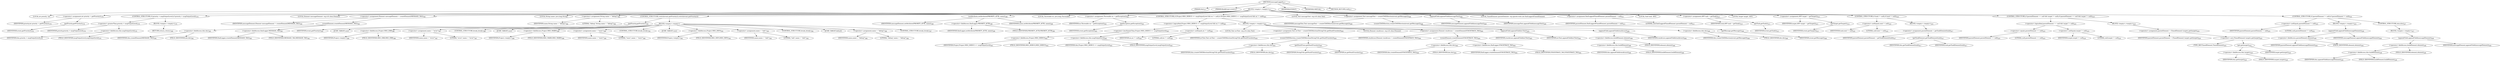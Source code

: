 digraph "messageLogged" {  
"957" [label = <(METHOD,messageLogged)<SUB>377</SUB>> ]
"36" [label = <(PARAM,this)<SUB>377</SUB>> ]
"958" [label = <(PARAM,BuildEvent event)<SUB>377</SUB>> ]
"959" [label = <(BLOCK,&lt;empty&gt;,&lt;empty&gt;)<SUB>377</SUB>> ]
"960" [label = <(LOCAL,int priority: int)> ]
"961" [label = <(&lt;operator&gt;.assignment,int priority = getPriority())<SUB>378</SUB>> ]
"962" [label = <(IDENTIFIER,priority,int priority = getPriority())<SUB>378</SUB>> ]
"963" [label = <(getPriority,getPriority())<SUB>378</SUB>> ]
"964" [label = <(IDENTIFIER,event,getPriority())<SUB>378</SUB>> ]
"965" [label = <(CONTROL_STRUCTURE,if (priority &gt; msgOutputLevel),if (priority &gt; msgOutputLevel))<SUB>379</SUB>> ]
"966" [label = <(&lt;operator&gt;.greaterThan,priority &gt; msgOutputLevel)<SUB>379</SUB>> ]
"967" [label = <(IDENTIFIER,priority,priority &gt; msgOutputLevel)<SUB>379</SUB>> ]
"968" [label = <(&lt;operator&gt;.fieldAccess,this.msgOutputLevel)<SUB>379</SUB>> ]
"969" [label = <(IDENTIFIER,this,priority &gt; msgOutputLevel)<SUB>379</SUB>> ]
"970" [label = <(FIELD_IDENTIFIER,msgOutputLevel,msgOutputLevel)<SUB>379</SUB>> ]
"971" [label = <(BLOCK,&lt;empty&gt;,&lt;empty&gt;)<SUB>379</SUB>> ]
"972" [label = <(RETURN,return;,return;)<SUB>380</SUB>> ]
"973" [label = <(LOCAL,Element messageElement: org.w3c.dom.Element)> ]
"974" [label = <(&lt;operator&gt;.assignment,Element messageElement = createElement(MESSAGE_TAG))<SUB>382</SUB>> ]
"975" [label = <(IDENTIFIER,messageElement,Element messageElement = createElement(MESSAGE_TAG))<SUB>382</SUB>> ]
"976" [label = <(createElement,createElement(MESSAGE_TAG))<SUB>382</SUB>> ]
"977" [label = <(&lt;operator&gt;.fieldAccess,this.doc)<SUB>382</SUB>> ]
"978" [label = <(IDENTIFIER,this,createElement(MESSAGE_TAG))<SUB>382</SUB>> ]
"979" [label = <(FIELD_IDENTIFIER,doc,doc)<SUB>382</SUB>> ]
"980" [label = <(&lt;operator&gt;.fieldAccess,XmlLogger.MESSAGE_TAG)<SUB>382</SUB>> ]
"981" [label = <(IDENTIFIER,XmlLogger,createElement(MESSAGE_TAG))<SUB>382</SUB>> ]
"982" [label = <(FIELD_IDENTIFIER,MESSAGE_TAG,MESSAGE_TAG)<SUB>382</SUB>> ]
"983" [label = <(LOCAL,String name: java.lang.String)> ]
"984" [label = <(&lt;operator&gt;.assignment,String name = &quot;debug&quot;)<SUB>384</SUB>> ]
"985" [label = <(IDENTIFIER,name,String name = &quot;debug&quot;)<SUB>384</SUB>> ]
"986" [label = <(LITERAL,&quot;debug&quot;,String name = &quot;debug&quot;)<SUB>384</SUB>> ]
"987" [label = <(CONTROL_STRUCTURE,switch(event.getPriority()),switch(event.getPriority()))> ]
"988" [label = <(getPriority,getPriority())<SUB>385</SUB>> ]
"989" [label = <(IDENTIFIER,event,getPriority())<SUB>385</SUB>> ]
"990" [label = <(BLOCK,&lt;empty&gt;,&lt;empty&gt;)> ]
"991" [label = <(JUMP_TARGET,case)> ]
"992" [label = <(&lt;operator&gt;.fieldAccess,Project.MSG_ERR)<SUB>386</SUB>> ]
"993" [label = <(IDENTIFIER,Project,&lt;empty&gt;)<SUB>386</SUB>> ]
"994" [label = <(FIELD_IDENTIFIER,MSG_ERR,MSG_ERR)<SUB>386</SUB>> ]
"995" [label = <(&lt;operator&gt;.assignment,name = &quot;error&quot;)<SUB>387</SUB>> ]
"996" [label = <(IDENTIFIER,name,name = &quot;error&quot;)<SUB>387</SUB>> ]
"997" [label = <(LITERAL,&quot;error&quot;,name = &quot;error&quot;)<SUB>387</SUB>> ]
"998" [label = <(CONTROL_STRUCTURE,break;,break;)<SUB>388</SUB>> ]
"999" [label = <(JUMP_TARGET,case)> ]
"1000" [label = <(&lt;operator&gt;.fieldAccess,Project.MSG_WARN)<SUB>389</SUB>> ]
"1001" [label = <(IDENTIFIER,Project,&lt;empty&gt;)<SUB>389</SUB>> ]
"1002" [label = <(FIELD_IDENTIFIER,MSG_WARN,MSG_WARN)<SUB>389</SUB>> ]
"1003" [label = <(&lt;operator&gt;.assignment,name = &quot;warn&quot;)<SUB>390</SUB>> ]
"1004" [label = <(IDENTIFIER,name,name = &quot;warn&quot;)<SUB>390</SUB>> ]
"1005" [label = <(LITERAL,&quot;warn&quot;,name = &quot;warn&quot;)<SUB>390</SUB>> ]
"1006" [label = <(CONTROL_STRUCTURE,break;,break;)<SUB>391</SUB>> ]
"1007" [label = <(JUMP_TARGET,case)> ]
"1008" [label = <(&lt;operator&gt;.fieldAccess,Project.MSG_INFO)<SUB>392</SUB>> ]
"1009" [label = <(IDENTIFIER,Project,&lt;empty&gt;)<SUB>392</SUB>> ]
"1010" [label = <(FIELD_IDENTIFIER,MSG_INFO,MSG_INFO)<SUB>392</SUB>> ]
"1011" [label = <(&lt;operator&gt;.assignment,name = &quot;info&quot;)<SUB>393</SUB>> ]
"1012" [label = <(IDENTIFIER,name,name = &quot;info&quot;)<SUB>393</SUB>> ]
"1013" [label = <(LITERAL,&quot;info&quot;,name = &quot;info&quot;)<SUB>393</SUB>> ]
"1014" [label = <(CONTROL_STRUCTURE,break;,break;)<SUB>394</SUB>> ]
"1015" [label = <(JUMP_TARGET,default)> ]
"1016" [label = <(&lt;operator&gt;.assignment,name = &quot;debug&quot;)<SUB>396</SUB>> ]
"1017" [label = <(IDENTIFIER,name,name = &quot;debug&quot;)<SUB>396</SUB>> ]
"1018" [label = <(LITERAL,&quot;debug&quot;,name = &quot;debug&quot;)<SUB>396</SUB>> ]
"1019" [label = <(CONTROL_STRUCTURE,break;,break;)<SUB>397</SUB>> ]
"1020" [label = <(setAttribute,setAttribute(PRIORITY_ATTR, name))<SUB>399</SUB>> ]
"1021" [label = <(IDENTIFIER,messageElement,setAttribute(PRIORITY_ATTR, name))<SUB>399</SUB>> ]
"1022" [label = <(&lt;operator&gt;.fieldAccess,XmlLogger.PRIORITY_ATTR)<SUB>399</SUB>> ]
"1023" [label = <(IDENTIFIER,XmlLogger,setAttribute(PRIORITY_ATTR, name))<SUB>399</SUB>> ]
"1024" [label = <(FIELD_IDENTIFIER,PRIORITY_ATTR,PRIORITY_ATTR)<SUB>399</SUB>> ]
"1025" [label = <(IDENTIFIER,name,setAttribute(PRIORITY_ATTR, name))<SUB>399</SUB>> ]
"1026" [label = <(LOCAL,Throwable ex: java.lang.Throwable)> ]
"1027" [label = <(&lt;operator&gt;.assignment,Throwable ex = getException())<SUB>401</SUB>> ]
"1028" [label = <(IDENTIFIER,ex,Throwable ex = getException())<SUB>401</SUB>> ]
"1029" [label = <(getException,getException())<SUB>401</SUB>> ]
"1030" [label = <(IDENTIFIER,event,getException())<SUB>401</SUB>> ]
"1031" [label = <(CONTROL_STRUCTURE,if (Project.MSG_DEBUG &lt;= msgOutputLevel &amp;&amp; ex != null),if (Project.MSG_DEBUG &lt;= msgOutputLevel &amp;&amp; ex != null))<SUB>402</SUB>> ]
"1032" [label = <(&lt;operator&gt;.logicalAnd,Project.MSG_DEBUG &lt;= msgOutputLevel &amp;&amp; ex != null)<SUB>402</SUB>> ]
"1033" [label = <(&lt;operator&gt;.lessEqualsThan,Project.MSG_DEBUG &lt;= msgOutputLevel)<SUB>402</SUB>> ]
"1034" [label = <(&lt;operator&gt;.fieldAccess,Project.MSG_DEBUG)<SUB>402</SUB>> ]
"1035" [label = <(IDENTIFIER,Project,Project.MSG_DEBUG &lt;= msgOutputLevel)<SUB>402</SUB>> ]
"1036" [label = <(FIELD_IDENTIFIER,MSG_DEBUG,MSG_DEBUG)<SUB>402</SUB>> ]
"1037" [label = <(&lt;operator&gt;.fieldAccess,this.msgOutputLevel)<SUB>402</SUB>> ]
"1038" [label = <(IDENTIFIER,this,Project.MSG_DEBUG &lt;= msgOutputLevel)<SUB>402</SUB>> ]
"1039" [label = <(FIELD_IDENTIFIER,msgOutputLevel,msgOutputLevel)<SUB>402</SUB>> ]
"1040" [label = <(&lt;operator&gt;.notEquals,ex != null)<SUB>402</SUB>> ]
"1041" [label = <(IDENTIFIER,ex,ex != null)<SUB>402</SUB>> ]
"1042" [label = <(LITERAL,null,ex != null)<SUB>402</SUB>> ]
"1043" [label = <(BLOCK,&lt;empty&gt;,&lt;empty&gt;)<SUB>402</SUB>> ]
"1044" [label = <(LOCAL,Text errText: org.w3c.dom.Text)> ]
"1045" [label = <(&lt;operator&gt;.assignment,Text errText = createCDATASection(StringUtils.getStackTrace(ex)))<SUB>403</SUB>> ]
"1046" [label = <(IDENTIFIER,errText,Text errText = createCDATASection(StringUtils.getStackTrace(ex)))<SUB>403</SUB>> ]
"1047" [label = <(createCDATASection,createCDATASection(StringUtils.getStackTrace(ex)))<SUB>403</SUB>> ]
"1048" [label = <(&lt;operator&gt;.fieldAccess,this.doc)<SUB>403</SUB>> ]
"1049" [label = <(IDENTIFIER,this,createCDATASection(StringUtils.getStackTrace(ex)))<SUB>403</SUB>> ]
"1050" [label = <(FIELD_IDENTIFIER,doc,doc)<SUB>403</SUB>> ]
"1051" [label = <(getStackTrace,getStackTrace(ex))<SUB>403</SUB>> ]
"1052" [label = <(IDENTIFIER,StringUtils,getStackTrace(ex))<SUB>403</SUB>> ]
"1053" [label = <(IDENTIFIER,ex,getStackTrace(ex))<SUB>403</SUB>> ]
"1054" [label = <(LOCAL,Element stacktrace: org.w3c.dom.Element)> ]
"1055" [label = <(&lt;operator&gt;.assignment,Element stacktrace = createElement(STACKTRACE_TAG))<SUB>404</SUB>> ]
"1056" [label = <(IDENTIFIER,stacktrace,Element stacktrace = createElement(STACKTRACE_TAG))<SUB>404</SUB>> ]
"1057" [label = <(createElement,createElement(STACKTRACE_TAG))<SUB>404</SUB>> ]
"1058" [label = <(&lt;operator&gt;.fieldAccess,this.doc)<SUB>404</SUB>> ]
"1059" [label = <(IDENTIFIER,this,createElement(STACKTRACE_TAG))<SUB>404</SUB>> ]
"1060" [label = <(FIELD_IDENTIFIER,doc,doc)<SUB>404</SUB>> ]
"1061" [label = <(&lt;operator&gt;.fieldAccess,XmlLogger.STACKTRACE_TAG)<SUB>404</SUB>> ]
"1062" [label = <(IDENTIFIER,XmlLogger,createElement(STACKTRACE_TAG))<SUB>404</SUB>> ]
"1063" [label = <(FIELD_IDENTIFIER,STACKTRACE_TAG,STACKTRACE_TAG)<SUB>404</SUB>> ]
"1064" [label = <(appendChild,appendChild(errText))<SUB>405</SUB>> ]
"1065" [label = <(IDENTIFIER,stacktrace,appendChild(errText))<SUB>405</SUB>> ]
"1066" [label = <(IDENTIFIER,errText,appendChild(errText))<SUB>405</SUB>> ]
"1067" [label = <(appendChild,appendChild(stacktrace))<SUB>406</SUB>> ]
"1068" [label = <(&lt;operator&gt;.fieldAccess,buildElement.element)<SUB>406</SUB>> ]
"1069" [label = <(&lt;operator&gt;.fieldAccess,this.buildElement)<SUB>406</SUB>> ]
"1070" [label = <(IDENTIFIER,this,appendChild(stacktrace))<SUB>406</SUB>> ]
"1071" [label = <(FIELD_IDENTIFIER,buildElement,buildElement)<SUB>406</SUB>> ]
"1072" [label = <(FIELD_IDENTIFIER,element,element)<SUB>406</SUB>> ]
"1073" [label = <(IDENTIFIER,stacktrace,appendChild(stacktrace))<SUB>406</SUB>> ]
"1074" [label = <(LOCAL,Text messageText: org.w3c.dom.Text)> ]
"1075" [label = <(&lt;operator&gt;.assignment,Text messageText = createCDATASection(event.getMessage()))<SUB>408</SUB>> ]
"1076" [label = <(IDENTIFIER,messageText,Text messageText = createCDATASection(event.getMessage()))<SUB>408</SUB>> ]
"1077" [label = <(createCDATASection,createCDATASection(event.getMessage()))<SUB>408</SUB>> ]
"1078" [label = <(&lt;operator&gt;.fieldAccess,this.doc)<SUB>408</SUB>> ]
"1079" [label = <(IDENTIFIER,this,createCDATASection(event.getMessage()))<SUB>408</SUB>> ]
"1080" [label = <(FIELD_IDENTIFIER,doc,doc)<SUB>408</SUB>> ]
"1081" [label = <(getMessage,getMessage())<SUB>408</SUB>> ]
"1082" [label = <(IDENTIFIER,event,getMessage())<SUB>408</SUB>> ]
"1083" [label = <(appendChild,appendChild(messageText))<SUB>409</SUB>> ]
"1084" [label = <(IDENTIFIER,messageElement,appendChild(messageText))<SUB>409</SUB>> ]
"1085" [label = <(IDENTIFIER,messageText,appendChild(messageText))<SUB>409</SUB>> ]
"1086" [label = <(LOCAL,TimedElement parentElement: org.apache.tools.ant.XmlLogger$TimedElement)> ]
"1087" [label = <(&lt;operator&gt;.assignment,XmlLogger$TimedElement parentElement = null)<SUB>411</SUB>> ]
"1088" [label = <(IDENTIFIER,parentElement,XmlLogger$TimedElement parentElement = null)<SUB>411</SUB>> ]
"1089" [label = <(LITERAL,null,XmlLogger$TimedElement parentElement = null)<SUB>411</SUB>> ]
"1090" [label = <(LOCAL,Task task: ANY)> ]
"1091" [label = <(&lt;operator&gt;.assignment,ANY task = getTask())<SUB>413</SUB>> ]
"1092" [label = <(IDENTIFIER,task,ANY task = getTask())<SUB>413</SUB>> ]
"1093" [label = <(getTask,getTask())<SUB>413</SUB>> ]
"1094" [label = <(IDENTIFIER,event,getTask())<SUB>413</SUB>> ]
"1095" [label = <(LOCAL,Target target: ANY)> ]
"1096" [label = <(&lt;operator&gt;.assignment,ANY target = getTarget())<SUB>415</SUB>> ]
"1097" [label = <(IDENTIFIER,target,ANY target = getTarget())<SUB>415</SUB>> ]
"1098" [label = <(getTarget,getTarget())<SUB>415</SUB>> ]
"1099" [label = <(IDENTIFIER,event,getTarget())<SUB>415</SUB>> ]
"1100" [label = <(CONTROL_STRUCTURE,if (task != null),if (task != null))<SUB>416</SUB>> ]
"1101" [label = <(&lt;operator&gt;.notEquals,task != null)<SUB>416</SUB>> ]
"1102" [label = <(IDENTIFIER,task,task != null)<SUB>416</SUB>> ]
"1103" [label = <(LITERAL,null,task != null)<SUB>416</SUB>> ]
"1104" [label = <(BLOCK,&lt;empty&gt;,&lt;empty&gt;)<SUB>416</SUB>> ]
"1105" [label = <(&lt;operator&gt;.assignment,parentElement = getTaskElement(task))<SUB>417</SUB>> ]
"1106" [label = <(IDENTIFIER,parentElement,parentElement = getTaskElement(task))<SUB>417</SUB>> ]
"1107" [label = <(getTaskElement,getTaskElement(task))<SUB>417</SUB>> ]
"35" [label = <(IDENTIFIER,this,getTaskElement(task))<SUB>417</SUB>> ]
"1108" [label = <(IDENTIFIER,task,getTaskElement(task))<SUB>417</SUB>> ]
"1109" [label = <(CONTROL_STRUCTURE,if (parentElement == null &amp;&amp; target != null),if (parentElement == null &amp;&amp; target != null))<SUB>419</SUB>> ]
"1110" [label = <(&lt;operator&gt;.logicalAnd,parentElement == null &amp;&amp; target != null)<SUB>419</SUB>> ]
"1111" [label = <(&lt;operator&gt;.equals,parentElement == null)<SUB>419</SUB>> ]
"1112" [label = <(IDENTIFIER,parentElement,parentElement == null)<SUB>419</SUB>> ]
"1113" [label = <(LITERAL,null,parentElement == null)<SUB>419</SUB>> ]
"1114" [label = <(&lt;operator&gt;.notEquals,target != null)<SUB>419</SUB>> ]
"1115" [label = <(IDENTIFIER,target,target != null)<SUB>419</SUB>> ]
"1116" [label = <(LITERAL,null,target != null)<SUB>419</SUB>> ]
"1117" [label = <(BLOCK,&lt;empty&gt;,&lt;empty&gt;)<SUB>419</SUB>> ]
"1118" [label = <(&lt;operator&gt;.assignment,parentElement = (TimedElement) targets.get(target))<SUB>420</SUB>> ]
"1119" [label = <(IDENTIFIER,parentElement,parentElement = (TimedElement) targets.get(target))<SUB>420</SUB>> ]
"1120" [label = <(&lt;operator&gt;.cast,(TimedElement) targets.get(target))<SUB>420</SUB>> ]
"1121" [label = <(TYPE_REF,TimedElement,TimedElement)<SUB>420</SUB>> ]
"1122" [label = <(get,get(target))<SUB>420</SUB>> ]
"1123" [label = <(&lt;operator&gt;.fieldAccess,this.targets)<SUB>420</SUB>> ]
"1124" [label = <(IDENTIFIER,this,get(target))<SUB>420</SUB>> ]
"1125" [label = <(FIELD_IDENTIFIER,targets,targets)<SUB>420</SUB>> ]
"1126" [label = <(IDENTIFIER,target,get(target))<SUB>420</SUB>> ]
"1127" [label = <(CONTROL_STRUCTURE,if (parentElement != null),if (parentElement != null))<SUB>435</SUB>> ]
"1128" [label = <(&lt;operator&gt;.notEquals,parentElement != null)<SUB>435</SUB>> ]
"1129" [label = <(IDENTIFIER,parentElement,parentElement != null)<SUB>435</SUB>> ]
"1130" [label = <(LITERAL,null,parentElement != null)<SUB>435</SUB>> ]
"1131" [label = <(BLOCK,&lt;empty&gt;,&lt;empty&gt;)<SUB>435</SUB>> ]
"1132" [label = <(appendChild,appendChild(messageElement))<SUB>436</SUB>> ]
"1133" [label = <(&lt;operator&gt;.fieldAccess,parentElement.element)<SUB>436</SUB>> ]
"1134" [label = <(IDENTIFIER,parentElement,appendChild(messageElement))<SUB>436</SUB>> ]
"1135" [label = <(FIELD_IDENTIFIER,element,element)<SUB>436</SUB>> ]
"1136" [label = <(IDENTIFIER,messageElement,appendChild(messageElement))<SUB>436</SUB>> ]
"1137" [label = <(CONTROL_STRUCTURE,else,else)<SUB>437</SUB>> ]
"1138" [label = <(BLOCK,&lt;empty&gt;,&lt;empty&gt;)<SUB>437</SUB>> ]
"1139" [label = <(appendChild,appendChild(messageElement))<SUB>438</SUB>> ]
"1140" [label = <(&lt;operator&gt;.fieldAccess,buildElement.element)<SUB>438</SUB>> ]
"1141" [label = <(&lt;operator&gt;.fieldAccess,this.buildElement)<SUB>438</SUB>> ]
"1142" [label = <(IDENTIFIER,this,appendChild(messageElement))<SUB>438</SUB>> ]
"1143" [label = <(FIELD_IDENTIFIER,buildElement,buildElement)<SUB>438</SUB>> ]
"1144" [label = <(FIELD_IDENTIFIER,element,element)<SUB>438</SUB>> ]
"1145" [label = <(IDENTIFIER,messageElement,appendChild(messageElement))<SUB>438</SUB>> ]
"1146" [label = <(MODIFIER,PUBLIC)> ]
"1147" [label = <(MODIFIER,VIRTUAL)> ]
"1148" [label = <(METHOD_RETURN,void)<SUB>377</SUB>> ]
  "957" -> "36" 
  "957" -> "958" 
  "957" -> "959" 
  "957" -> "1146" 
  "957" -> "1147" 
  "957" -> "1148" 
  "959" -> "960" 
  "959" -> "961" 
  "959" -> "965" 
  "959" -> "973" 
  "959" -> "974" 
  "959" -> "983" 
  "959" -> "984" 
  "959" -> "987" 
  "959" -> "1020" 
  "959" -> "1026" 
  "959" -> "1027" 
  "959" -> "1031" 
  "959" -> "1074" 
  "959" -> "1075" 
  "959" -> "1083" 
  "959" -> "1086" 
  "959" -> "1087" 
  "959" -> "1090" 
  "959" -> "1091" 
  "959" -> "1095" 
  "959" -> "1096" 
  "959" -> "1100" 
  "959" -> "1109" 
  "959" -> "1127" 
  "961" -> "962" 
  "961" -> "963" 
  "963" -> "964" 
  "965" -> "966" 
  "965" -> "971" 
  "966" -> "967" 
  "966" -> "968" 
  "968" -> "969" 
  "968" -> "970" 
  "971" -> "972" 
  "974" -> "975" 
  "974" -> "976" 
  "976" -> "977" 
  "976" -> "980" 
  "977" -> "978" 
  "977" -> "979" 
  "980" -> "981" 
  "980" -> "982" 
  "984" -> "985" 
  "984" -> "986" 
  "987" -> "988" 
  "987" -> "990" 
  "988" -> "989" 
  "990" -> "991" 
  "990" -> "992" 
  "990" -> "995" 
  "990" -> "998" 
  "990" -> "999" 
  "990" -> "1000" 
  "990" -> "1003" 
  "990" -> "1006" 
  "990" -> "1007" 
  "990" -> "1008" 
  "990" -> "1011" 
  "990" -> "1014" 
  "990" -> "1015" 
  "990" -> "1016" 
  "990" -> "1019" 
  "992" -> "993" 
  "992" -> "994" 
  "995" -> "996" 
  "995" -> "997" 
  "1000" -> "1001" 
  "1000" -> "1002" 
  "1003" -> "1004" 
  "1003" -> "1005" 
  "1008" -> "1009" 
  "1008" -> "1010" 
  "1011" -> "1012" 
  "1011" -> "1013" 
  "1016" -> "1017" 
  "1016" -> "1018" 
  "1020" -> "1021" 
  "1020" -> "1022" 
  "1020" -> "1025" 
  "1022" -> "1023" 
  "1022" -> "1024" 
  "1027" -> "1028" 
  "1027" -> "1029" 
  "1029" -> "1030" 
  "1031" -> "1032" 
  "1031" -> "1043" 
  "1032" -> "1033" 
  "1032" -> "1040" 
  "1033" -> "1034" 
  "1033" -> "1037" 
  "1034" -> "1035" 
  "1034" -> "1036" 
  "1037" -> "1038" 
  "1037" -> "1039" 
  "1040" -> "1041" 
  "1040" -> "1042" 
  "1043" -> "1044" 
  "1043" -> "1045" 
  "1043" -> "1054" 
  "1043" -> "1055" 
  "1043" -> "1064" 
  "1043" -> "1067" 
  "1045" -> "1046" 
  "1045" -> "1047" 
  "1047" -> "1048" 
  "1047" -> "1051" 
  "1048" -> "1049" 
  "1048" -> "1050" 
  "1051" -> "1052" 
  "1051" -> "1053" 
  "1055" -> "1056" 
  "1055" -> "1057" 
  "1057" -> "1058" 
  "1057" -> "1061" 
  "1058" -> "1059" 
  "1058" -> "1060" 
  "1061" -> "1062" 
  "1061" -> "1063" 
  "1064" -> "1065" 
  "1064" -> "1066" 
  "1067" -> "1068" 
  "1067" -> "1073" 
  "1068" -> "1069" 
  "1068" -> "1072" 
  "1069" -> "1070" 
  "1069" -> "1071" 
  "1075" -> "1076" 
  "1075" -> "1077" 
  "1077" -> "1078" 
  "1077" -> "1081" 
  "1078" -> "1079" 
  "1078" -> "1080" 
  "1081" -> "1082" 
  "1083" -> "1084" 
  "1083" -> "1085" 
  "1087" -> "1088" 
  "1087" -> "1089" 
  "1091" -> "1092" 
  "1091" -> "1093" 
  "1093" -> "1094" 
  "1096" -> "1097" 
  "1096" -> "1098" 
  "1098" -> "1099" 
  "1100" -> "1101" 
  "1100" -> "1104" 
  "1101" -> "1102" 
  "1101" -> "1103" 
  "1104" -> "1105" 
  "1105" -> "1106" 
  "1105" -> "1107" 
  "1107" -> "35" 
  "1107" -> "1108" 
  "1109" -> "1110" 
  "1109" -> "1117" 
  "1110" -> "1111" 
  "1110" -> "1114" 
  "1111" -> "1112" 
  "1111" -> "1113" 
  "1114" -> "1115" 
  "1114" -> "1116" 
  "1117" -> "1118" 
  "1118" -> "1119" 
  "1118" -> "1120" 
  "1120" -> "1121" 
  "1120" -> "1122" 
  "1122" -> "1123" 
  "1122" -> "1126" 
  "1123" -> "1124" 
  "1123" -> "1125" 
  "1127" -> "1128" 
  "1127" -> "1131" 
  "1127" -> "1137" 
  "1128" -> "1129" 
  "1128" -> "1130" 
  "1131" -> "1132" 
  "1132" -> "1133" 
  "1132" -> "1136" 
  "1133" -> "1134" 
  "1133" -> "1135" 
  "1137" -> "1138" 
  "1138" -> "1139" 
  "1139" -> "1140" 
  "1139" -> "1145" 
  "1140" -> "1141" 
  "1140" -> "1144" 
  "1141" -> "1142" 
  "1141" -> "1143" 
}
